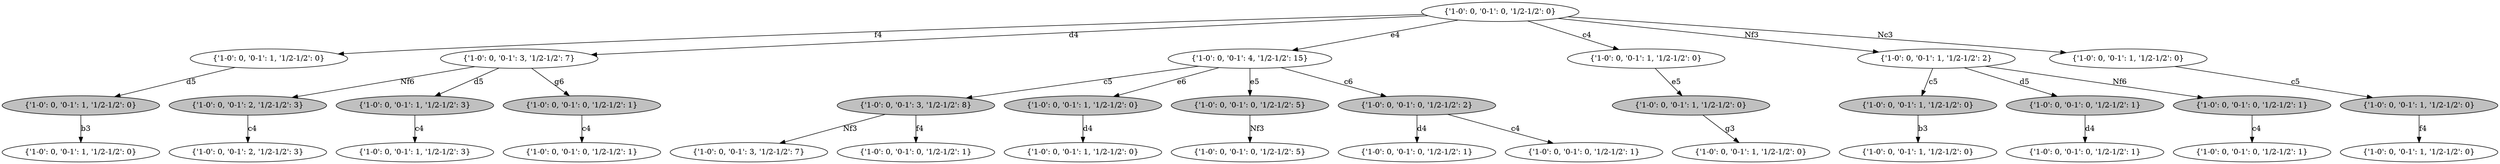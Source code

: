 digraph G {
2307377116928 [label="{'1-0': 0, '0-1': 0, '1/2-1/2': 0}" fillcolor="white", style="filled"] 
2307377116928 -> 2307820561376 [label="f4"]
2307820561376 [label="{'1-0': 0, '0-1': 1, '1/2-1/2': 0}" fillcolor="white", style="filled"] 
2307820561376 -> 2307820561424 [label="d5"]
2307820561424 [label="{'1-0': 0, '0-1': 1, '1/2-1/2': 0}" fillcolor="grey", style="filled"] 
2307820561424 -> 2307820561472 [label="b3"]
2307820561472 [label="{'1-0': 0, '0-1': 1, '1/2-1/2': 0}"]
2307377116928 [label="{'1-0': 0, '0-1': 0, '1/2-1/2': 0}" fillcolor="white", style="filled"] 
2307377116928 -> 2307820567184 [label="d4"]
2307820567184 [label="{'1-0': 0, '0-1': 3, '1/2-1/2': 7}" fillcolor="white", style="filled"] 
2307820567184 -> 2307820567232 [label="Nf6"]
2307820567232 [label="{'1-0': 0, '0-1': 2, '1/2-1/2': 3}" fillcolor="grey", style="filled"] 
2307820567232 -> 2307820567280 [label="c4"]
2307820567280 [label="{'1-0': 0, '0-1': 2, '1/2-1/2': 3}"]
2307820567184 [label="{'1-0': 0, '0-1': 3, '1/2-1/2': 7}" fillcolor="white", style="filled"] 
2307820567184 -> 2307820681056 [label="d5"]
2307820681056 [label="{'1-0': 0, '0-1': 1, '1/2-1/2': 3}" fillcolor="grey", style="filled"] 
2307820681056 -> 2307820681104 [label="c4"]
2307820681104 [label="{'1-0': 0, '0-1': 1, '1/2-1/2': 3}"]
2307820567184 [label="{'1-0': 0, '0-1': 3, '1/2-1/2': 7}" fillcolor="white", style="filled"] 
2307820567184 -> 2307822488352 [label="g6"]
2307822488352 [label="{'1-0': 0, '0-1': 0, '1/2-1/2': 1}" fillcolor="grey", style="filled"] 
2307822488352 -> 2307822488400 [label="c4"]
2307822488400 [label="{'1-0': 0, '0-1': 0, '1/2-1/2': 1}"]
2307377116928 [label="{'1-0': 0, '0-1': 0, '1/2-1/2': 0}" fillcolor="white", style="filled"] 
2307377116928 -> 2307820671744 [label="e4"]
2307820671744 [label="{'1-0': 0, '0-1': 4, '1/2-1/2': 15}" fillcolor="white", style="filled"] 
2307820671744 -> 2307820671792 [label="c5"]
2307820671792 [label="{'1-0': 0, '0-1': 3, '1/2-1/2': 8}" fillcolor="grey", style="filled"] 
2307820671792 -> 2307820671840 [label="Nf3"]
2307820671840 [label="{'1-0': 0, '0-1': 3, '1/2-1/2': 7}"]
2307820671792 [label="{'1-0': 0, '0-1': 3, '1/2-1/2': 8}" fillcolor="grey", style="filled"] 
2307820671792 -> 2307821406528 [label="f4"]
2307821406528 [label="{'1-0': 0, '0-1': 0, '1/2-1/2': 1}"]
2307820671744 [label="{'1-0': 0, '0-1': 4, '1/2-1/2': 15}" fillcolor="white", style="filled"] 
2307820671744 -> 2307821039344 [label="e6"]
2307821039344 [label="{'1-0': 0, '0-1': 1, '1/2-1/2': 0}" fillcolor="grey", style="filled"] 
2307821039344 -> 2307821039392 [label="d4"]
2307821039392 [label="{'1-0': 0, '0-1': 1, '1/2-1/2': 0}"]
2307820671744 [label="{'1-0': 0, '0-1': 4, '1/2-1/2': 15}" fillcolor="white", style="filled"] 
2307820671744 -> 2307821209200 [label="e5"]
2307821209200 [label="{'1-0': 0, '0-1': 0, '1/2-1/2': 5}" fillcolor="grey", style="filled"] 
2307821209200 -> 2307821209248 [label="Nf3"]
2307821209248 [label="{'1-0': 0, '0-1': 0, '1/2-1/2': 5}"]
2307820671744 [label="{'1-0': 0, '0-1': 4, '1/2-1/2': 15}" fillcolor="white", style="filled"] 
2307820671744 -> 2307821578672 [label="c6"]
2307821578672 [label="{'1-0': 0, '0-1': 0, '1/2-1/2': 2}" fillcolor="grey", style="filled"] 
2307821578672 -> 2307821578720 [label="d4"]
2307821578720 [label="{'1-0': 0, '0-1': 0, '1/2-1/2': 1}"]
2307821578672 [label="{'1-0': 0, '0-1': 0, '1/2-1/2': 2}" fillcolor="grey", style="filled"] 
2307821578672 -> 2307822298656 [label="c4"]
2307822298656 [label="{'1-0': 0, '0-1': 0, '1/2-1/2': 1}"]
2307377116928 [label="{'1-0': 0, '0-1': 0, '1/2-1/2': 0}" fillcolor="white", style="filled"] 
2307377116928 -> 2307821215008 [label="c4"]
2307821215008 [label="{'1-0': 0, '0-1': 1, '1/2-1/2': 0}" fillcolor="white", style="filled"] 
2307821215008 -> 2307821215056 [label="e5"]
2307821215056 [label="{'1-0': 0, '0-1': 1, '1/2-1/2': 0}" fillcolor="grey", style="filled"] 
2307821215056 -> 2307821215104 [label="g3"]
2307821215104 [label="{'1-0': 0, '0-1': 1, '1/2-1/2': 0}"]
2307377116928 [label="{'1-0': 0, '0-1': 0, '1/2-1/2': 0}" fillcolor="white", style="filled"] 
2307377116928 -> 2307821571424 [label="Nf3"]
2307821571424 [label="{'1-0': 0, '0-1': 1, '1/2-1/2': 2}" fillcolor="white", style="filled"] 
2307821571424 -> 2307821571472 [label="c5"]
2307821571472 [label="{'1-0': 0, '0-1': 1, '1/2-1/2': 0}" fillcolor="grey", style="filled"] 
2307821571472 -> 2307821571520 [label="b3"]
2307821571520 [label="{'1-0': 0, '0-1': 1, '1/2-1/2': 0}"]
2307821571424 [label="{'1-0': 0, '0-1': 1, '1/2-1/2': 2}" fillcolor="white", style="filled"] 
2307821571424 -> 2307821947056 [label="d5"]
2307821947056 [label="{'1-0': 0, '0-1': 0, '1/2-1/2': 1}" fillcolor="grey", style="filled"] 
2307821947056 -> 2307821947104 [label="d4"]
2307821947104 [label="{'1-0': 0, '0-1': 0, '1/2-1/2': 1}"]
2307821571424 [label="{'1-0': 0, '0-1': 1, '1/2-1/2': 2}" fillcolor="white", style="filled"] 
2307821571424 -> 2307822304416 [label="Nf6"]
2307822304416 [label="{'1-0': 0, '0-1': 0, '1/2-1/2': 1}" fillcolor="grey", style="filled"] 
2307822304416 -> 2307822304464 [label="c4"]
2307822304464 [label="{'1-0': 0, '0-1': 0, '1/2-1/2': 1}"]
2307377116928 [label="{'1-0': 0, '0-1': 0, '1/2-1/2': 0}" fillcolor="white", style="filled"] 
2307377116928 -> 2307822665936 [label="Nc3"]
2307822665936 [label="{'1-0': 0, '0-1': 1, '1/2-1/2': 0}" fillcolor="white", style="filled"] 
2307822665936 -> 2307822665984 [label="c5"]
2307822665984 [label="{'1-0': 0, '0-1': 1, '1/2-1/2': 0}" fillcolor="grey", style="filled"] 
2307822665984 -> 2307822666032 [label="f4"]
2307822666032 [label="{'1-0': 0, '0-1': 1, '1/2-1/2': 0}"]
}
